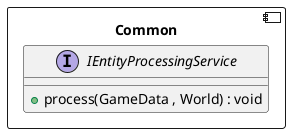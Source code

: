 @startuml
component Common {
interface IEntityProcessingService {
        + process(GameData , World) : void
    }
}
@enduml